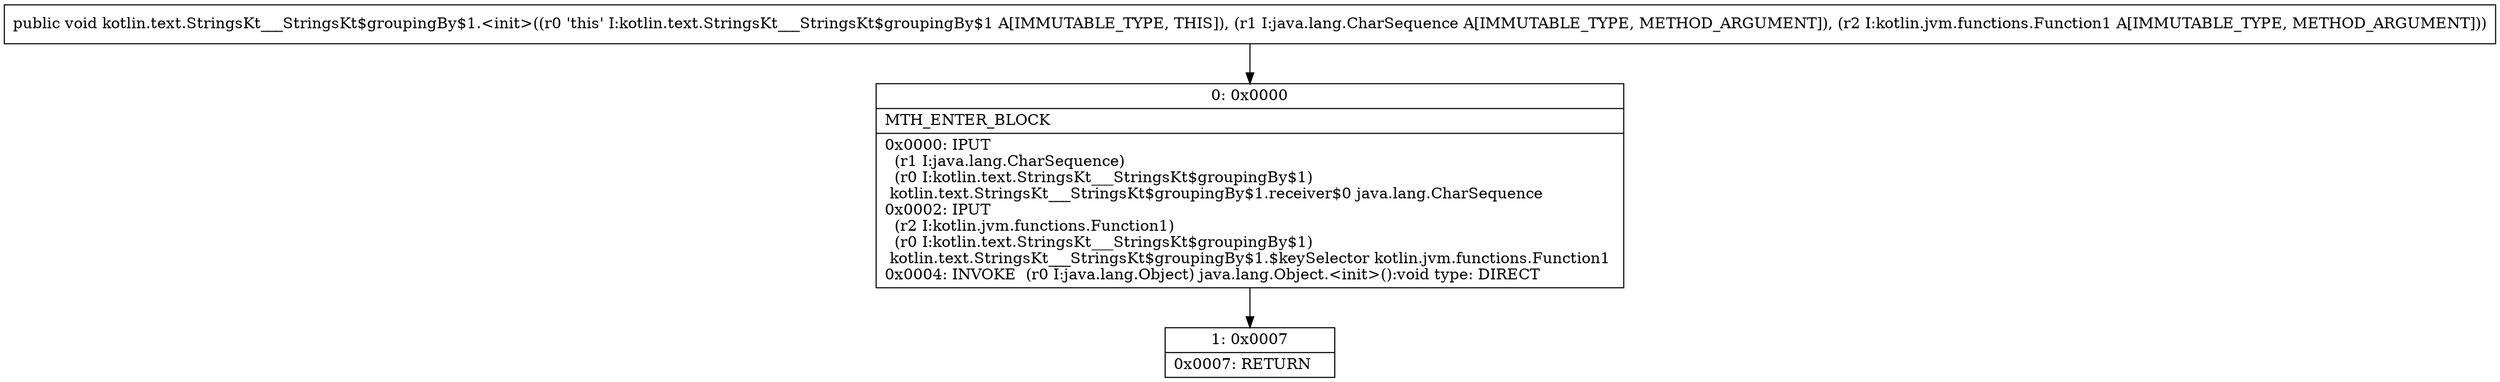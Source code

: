 digraph "CFG forkotlin.text.StringsKt___StringsKt$groupingBy$1.\<init\>(Ljava\/lang\/CharSequence;Lkotlin\/jvm\/functions\/Function1;)V" {
Node_0 [shape=record,label="{0\:\ 0x0000|MTH_ENTER_BLOCK\l|0x0000: IPUT  \l  (r1 I:java.lang.CharSequence)\l  (r0 I:kotlin.text.StringsKt___StringsKt$groupingBy$1)\l kotlin.text.StringsKt___StringsKt$groupingBy$1.receiver$0 java.lang.CharSequence \l0x0002: IPUT  \l  (r2 I:kotlin.jvm.functions.Function1)\l  (r0 I:kotlin.text.StringsKt___StringsKt$groupingBy$1)\l kotlin.text.StringsKt___StringsKt$groupingBy$1.$keySelector kotlin.jvm.functions.Function1 \l0x0004: INVOKE  (r0 I:java.lang.Object) java.lang.Object.\<init\>():void type: DIRECT \l}"];
Node_1 [shape=record,label="{1\:\ 0x0007|0x0007: RETURN   \l}"];
MethodNode[shape=record,label="{public void kotlin.text.StringsKt___StringsKt$groupingBy$1.\<init\>((r0 'this' I:kotlin.text.StringsKt___StringsKt$groupingBy$1 A[IMMUTABLE_TYPE, THIS]), (r1 I:java.lang.CharSequence A[IMMUTABLE_TYPE, METHOD_ARGUMENT]), (r2 I:kotlin.jvm.functions.Function1 A[IMMUTABLE_TYPE, METHOD_ARGUMENT])) }"];
MethodNode -> Node_0;
Node_0 -> Node_1;
}

